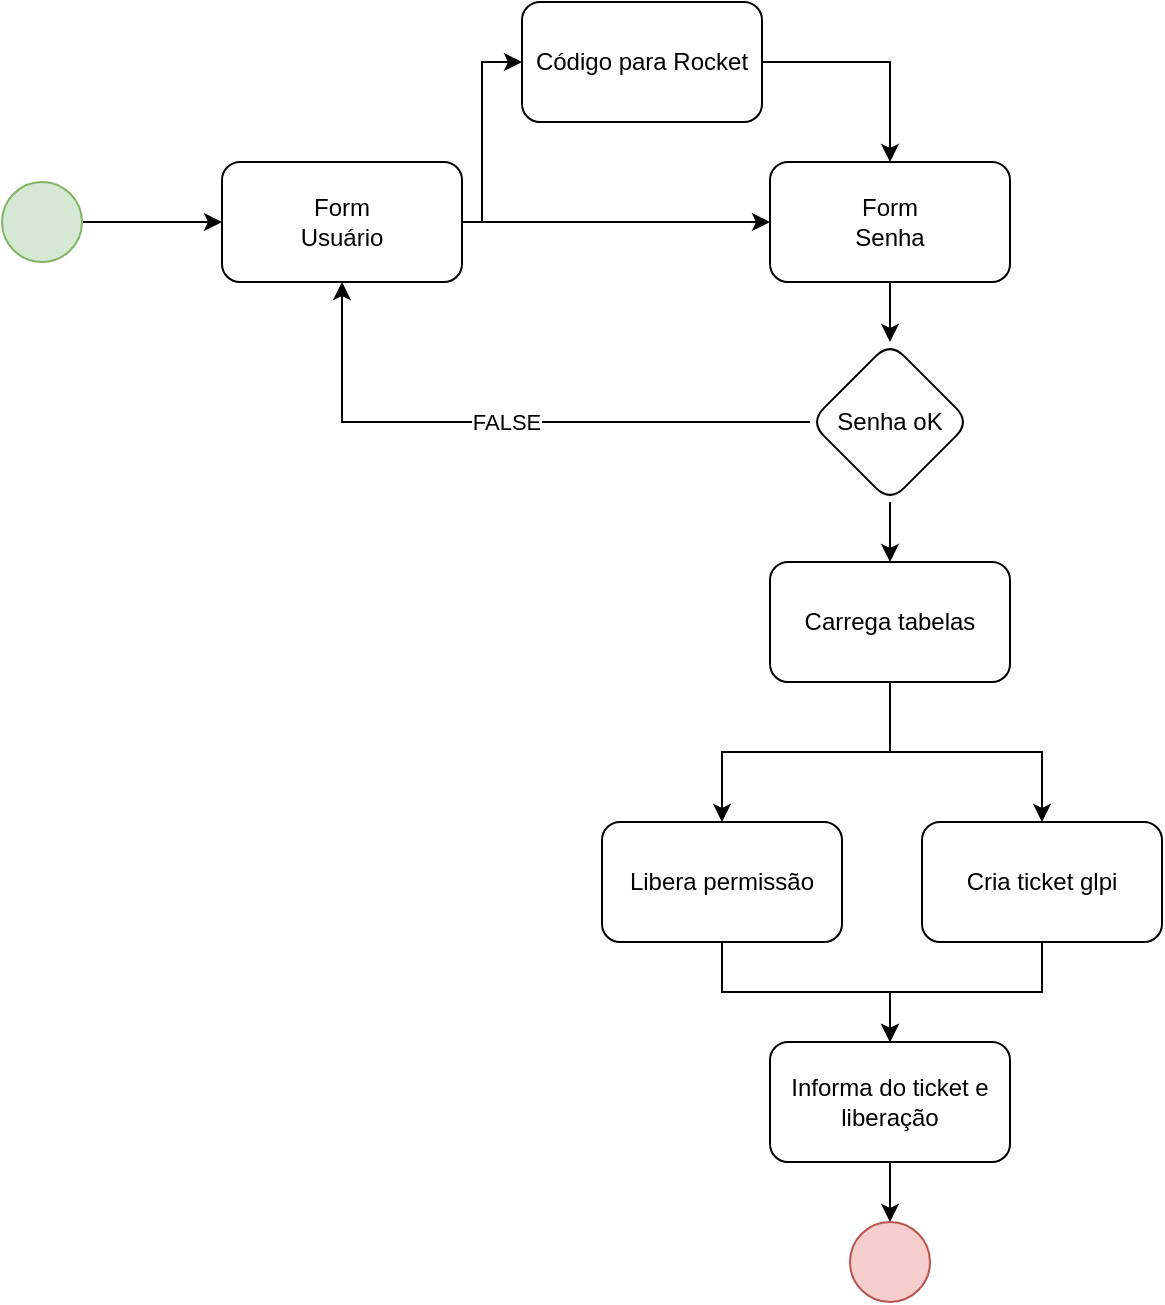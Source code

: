 <mxfile version="14.9.0" type="device"><diagram id="CQ-E3pTUVAAmznHMhiSK" name="Page-1"><mxGraphModel dx="2249" dy="762" grid="1" gridSize="10" guides="1" tooltips="1" connect="1" arrows="1" fold="1" page="1" pageScale="1" pageWidth="827" pageHeight="1169" math="0" shadow="0"><root><mxCell id="0"/><mxCell id="1" parent="0"/><mxCell id="MpxOjJPeVTy1EKCFRsP5-7" value="" style="edgeStyle=orthogonalEdgeStyle;rounded=0;orthogonalLoop=1;jettySize=auto;html=1;entryX=0;entryY=0.5;entryDx=0;entryDy=0;" parent="1" source="MpxOjJPeVTy1EKCFRsP5-1" target="MpxOjJPeVTy1EKCFRsP5-4" edge="1"><mxGeometry relative="1" as="geometry"><mxPoint x="280" y="210" as="targetPoint"/></mxGeometry></mxCell><mxCell id="MpxOjJPeVTy1EKCFRsP5-9" value="" style="edgeStyle=orthogonalEdgeStyle;rounded=0;orthogonalLoop=1;jettySize=auto;html=1;entryX=0;entryY=0.5;entryDx=0;entryDy=0;" parent="1" source="MpxOjJPeVTy1EKCFRsP5-1" target="MpxOjJPeVTy1EKCFRsP5-2" edge="1"><mxGeometry relative="1" as="geometry"><mxPoint x="140" y="100" as="targetPoint"/><Array as="points"><mxPoint x="210" y="210"/><mxPoint x="210" y="130"/></Array></mxGeometry></mxCell><mxCell id="MpxOjJPeVTy1EKCFRsP5-1" value="&lt;div&gt;Form &lt;br&gt;&lt;/div&gt;&lt;div&gt;Usuário&lt;br&gt;&lt;/div&gt;" style="rounded=1;whiteSpace=wrap;html=1;" parent="1" vertex="1"><mxGeometry x="80" y="180" width="120" height="60" as="geometry"/></mxCell><mxCell id="MpxOjJPeVTy1EKCFRsP5-5" value="" style="edgeStyle=orthogonalEdgeStyle;rounded=0;orthogonalLoop=1;jettySize=auto;html=1;" parent="1" source="MpxOjJPeVTy1EKCFRsP5-2" target="MpxOjJPeVTy1EKCFRsP5-4" edge="1"><mxGeometry relative="1" as="geometry"/></mxCell><mxCell id="MpxOjJPeVTy1EKCFRsP5-2" value="Código para Rocket" style="rounded=1;whiteSpace=wrap;html=1;" parent="1" vertex="1"><mxGeometry x="230" y="100" width="120" height="60" as="geometry"/></mxCell><mxCell id="MpxOjJPeVTy1EKCFRsP5-11" value="" style="edgeStyle=orthogonalEdgeStyle;rounded=0;orthogonalLoop=1;jettySize=auto;html=1;" parent="1" source="MpxOjJPeVTy1EKCFRsP5-4" target="MpxOjJPeVTy1EKCFRsP5-10" edge="1"><mxGeometry relative="1" as="geometry"/></mxCell><mxCell id="MpxOjJPeVTy1EKCFRsP5-4" value="&lt;div&gt;Form&lt;/div&gt;&lt;div&gt;Senha&lt;br&gt;&lt;/div&gt;" style="rounded=1;whiteSpace=wrap;html=1;" parent="1" vertex="1"><mxGeometry x="354" y="180" width="120" height="60" as="geometry"/></mxCell><mxCell id="MpxOjJPeVTy1EKCFRsP5-13" value="FALSE" style="edgeStyle=orthogonalEdgeStyle;rounded=0;orthogonalLoop=1;jettySize=auto;html=1;entryX=0.5;entryY=1;entryDx=0;entryDy=0;" parent="1" source="MpxOjJPeVTy1EKCFRsP5-10" target="MpxOjJPeVTy1EKCFRsP5-1" edge="1"><mxGeometry relative="1" as="geometry"><mxPoint x="314" y="310" as="targetPoint"/></mxGeometry></mxCell><mxCell id="MpxOjJPeVTy1EKCFRsP5-15" value="" style="edgeStyle=orthogonalEdgeStyle;rounded=0;orthogonalLoop=1;jettySize=auto;html=1;" parent="1" source="MpxOjJPeVTy1EKCFRsP5-10" target="MpxOjJPeVTy1EKCFRsP5-14" edge="1"><mxGeometry relative="1" as="geometry"/></mxCell><mxCell id="MpxOjJPeVTy1EKCFRsP5-10" value="Senha oK" style="rhombus;whiteSpace=wrap;html=1;rounded=1;" parent="1" vertex="1"><mxGeometry x="374" y="270" width="80" height="80" as="geometry"/></mxCell><mxCell id="MpxOjJPeVTy1EKCFRsP5-17" value="" style="edgeStyle=orthogonalEdgeStyle;rounded=0;orthogonalLoop=1;jettySize=auto;html=1;" parent="1" source="MpxOjJPeVTy1EKCFRsP5-14" target="MpxOjJPeVTy1EKCFRsP5-16" edge="1"><mxGeometry relative="1" as="geometry"/></mxCell><mxCell id="MpxOjJPeVTy1EKCFRsP5-14" value="Carrega tabelas" style="rounded=1;whiteSpace=wrap;html=1;" parent="1" vertex="1"><mxGeometry x="354" y="380" width="120" height="60" as="geometry"/></mxCell><mxCell id="MpxOjJPeVTy1EKCFRsP5-21" value="" style="edgeStyle=orthogonalEdgeStyle;rounded=0;orthogonalLoop=1;jettySize=auto;html=1;" parent="1" source="MpxOjJPeVTy1EKCFRsP5-16" target="MpxOjJPeVTy1EKCFRsP5-20" edge="1"><mxGeometry relative="1" as="geometry"/></mxCell><mxCell id="MpxOjJPeVTy1EKCFRsP5-16" value="Libera permissão" style="whiteSpace=wrap;html=1;rounded=1;" parent="1" vertex="1"><mxGeometry x="270" y="510" width="120" height="60" as="geometry"/></mxCell><mxCell id="MpxOjJPeVTy1EKCFRsP5-22" value="" style="edgeStyle=orthogonalEdgeStyle;rounded=0;orthogonalLoop=1;jettySize=auto;html=1;" parent="1" source="MpxOjJPeVTy1EKCFRsP5-18" target="MpxOjJPeVTy1EKCFRsP5-20" edge="1"><mxGeometry relative="1" as="geometry"/></mxCell><mxCell id="MpxOjJPeVTy1EKCFRsP5-18" value="Cria ticket glpi" style="whiteSpace=wrap;html=1;rounded=1;" parent="1" vertex="1"><mxGeometry x="430" y="510" width="120" height="60" as="geometry"/></mxCell><mxCell id="MpxOjJPeVTy1EKCFRsP5-19" value="" style="edgeStyle=orthogonalEdgeStyle;rounded=0;orthogonalLoop=1;jettySize=auto;html=1;entryX=0.5;entryY=0;entryDx=0;entryDy=0;exitX=0.5;exitY=1;exitDx=0;exitDy=0;" parent="1" source="MpxOjJPeVTy1EKCFRsP5-14" target="MpxOjJPeVTy1EKCFRsP5-18" edge="1"><mxGeometry relative="1" as="geometry"><mxPoint x="424" y="450" as="sourcePoint"/><mxPoint x="340" y="520" as="targetPoint"/></mxGeometry></mxCell><mxCell id="T-FEMNvMZECPwDIgLNaZ-2" value="" style="edgeStyle=orthogonalEdgeStyle;rounded=0;orthogonalLoop=1;jettySize=auto;html=1;" edge="1" parent="1" source="MpxOjJPeVTy1EKCFRsP5-20" target="T-FEMNvMZECPwDIgLNaZ-1"><mxGeometry relative="1" as="geometry"/></mxCell><mxCell id="MpxOjJPeVTy1EKCFRsP5-20" value="Informa do ticket e liberação" style="whiteSpace=wrap;html=1;rounded=1;" parent="1" vertex="1"><mxGeometry x="354" y="620" width="120" height="60" as="geometry"/></mxCell><mxCell id="MpxOjJPeVTy1EKCFRsP5-24" value="" style="edgeStyle=orthogonalEdgeStyle;rounded=0;orthogonalLoop=1;jettySize=auto;html=1;" parent="1" source="MpxOjJPeVTy1EKCFRsP5-23" target="MpxOjJPeVTy1EKCFRsP5-1" edge="1"><mxGeometry relative="1" as="geometry"/></mxCell><mxCell id="MpxOjJPeVTy1EKCFRsP5-23" value="" style="ellipse;whiteSpace=wrap;html=1;aspect=fixed;fillColor=#d5e8d4;strokeColor=#82b366;" parent="1" vertex="1"><mxGeometry x="-30" y="190" width="40" height="40" as="geometry"/></mxCell><mxCell id="T-FEMNvMZECPwDIgLNaZ-1" value="" style="ellipse;whiteSpace=wrap;html=1;aspect=fixed;fillColor=#f8cecc;strokeColor=#b85450;" vertex="1" parent="1"><mxGeometry x="394" y="710" width="40" height="40" as="geometry"/></mxCell></root></mxGraphModel></diagram></mxfile>